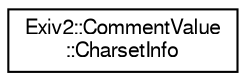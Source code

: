 digraph "Graphical Class Hierarchy"
{
  edge [fontname="FreeSans",fontsize="10",labelfontname="FreeSans",labelfontsize="10"];
  node [fontname="FreeSans",fontsize="10",shape=record];
  rankdir="LR";
  Node1 [label="Exiv2::CommentValue\l::CharsetInfo",height=0.2,width=0.4,color="black", fillcolor="white", style="filled",URL="$classExiv2_1_1CommentValue_1_1CharsetInfo.html",tooltip="Charset information lookup functions. Implemented as a static class. "];
}
